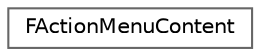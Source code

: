 digraph "Graphical Class Hierarchy"
{
 // INTERACTIVE_SVG=YES
 // LATEX_PDF_SIZE
  bgcolor="transparent";
  edge [fontname=Helvetica,fontsize=10,labelfontname=Helvetica,labelfontsize=10];
  node [fontname=Helvetica,fontsize=10,shape=box,height=0.2,width=0.4];
  rankdir="LR";
  Node0 [id="Node000000",label="FActionMenuContent",height=0.2,width=0.4,color="grey40", fillcolor="white", style="filled",URL="$d6/db1/structFActionMenuContent.html",tooltip="Struct used to return info about action menu."];
}
